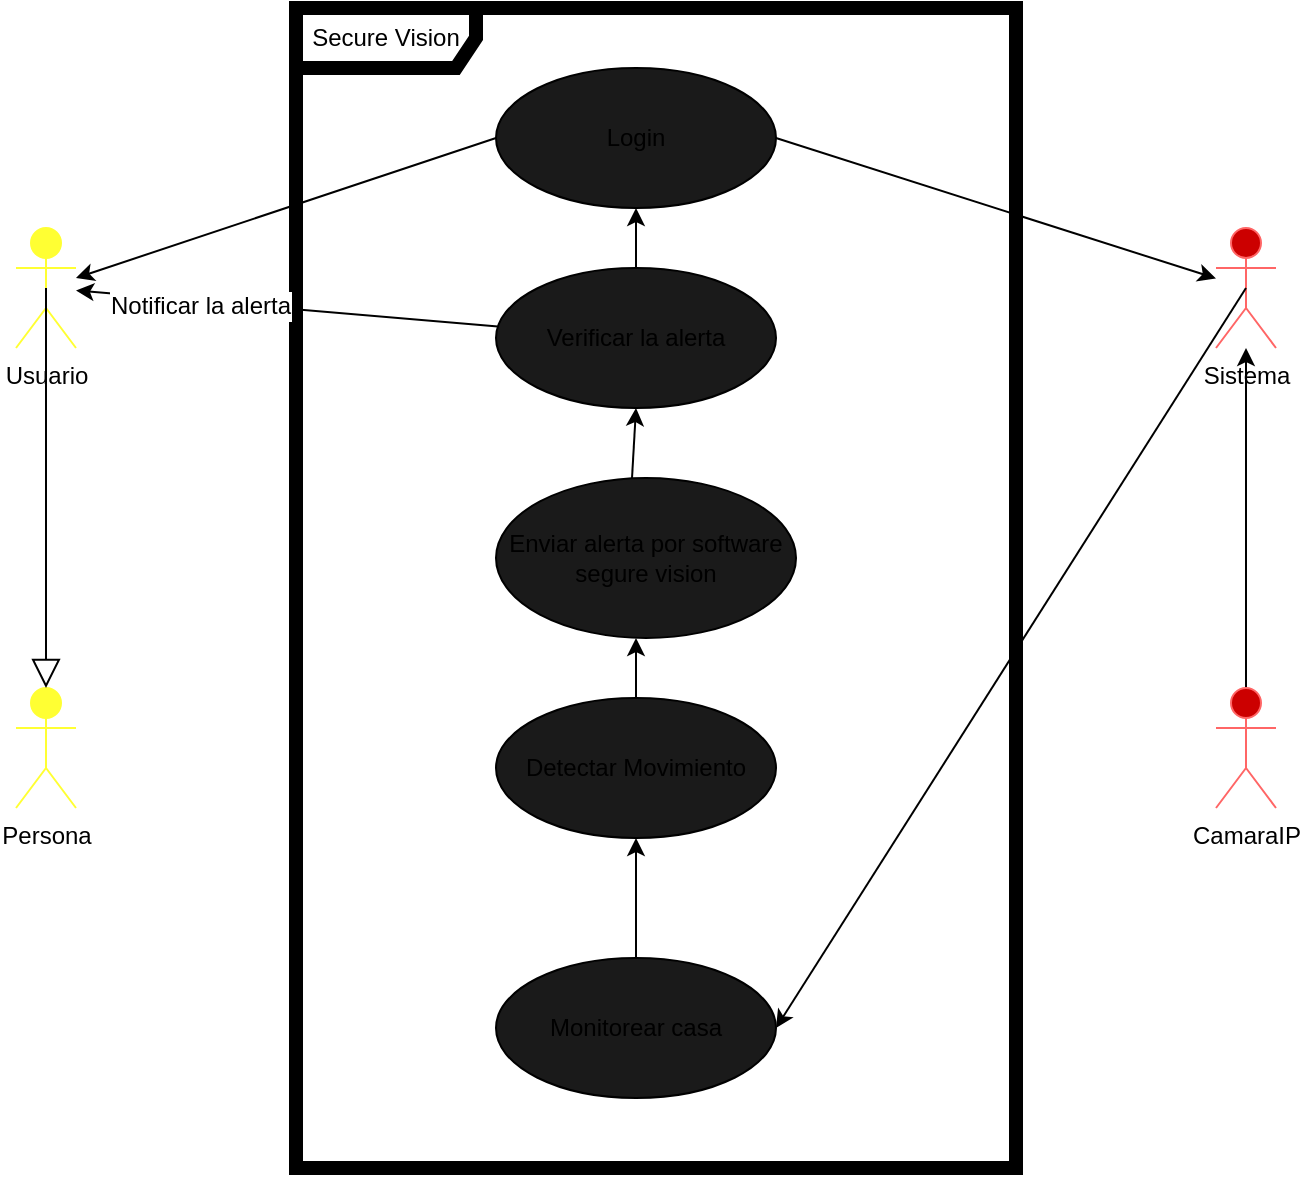 <mxfile>
    <diagram id="yv0bKo-BRD1-ed17-5a-" name="Página-1">
        <mxGraphModel dx="1016" dy="575" grid="1" gridSize="10" guides="1" tooltips="1" connect="1" arrows="1" fold="1" page="1" pageScale="1" pageWidth="827" pageHeight="1169" math="0" shadow="0">
            <root>
                <mxCell id="0"/>
                <mxCell id="1" parent="0"/>
                <mxCell id="20" value="Secure Vision" style="shape=umlFrame;whiteSpace=wrap;html=1;strokeWidth=7;width=90;height=30;" parent="1" vertex="1">
                    <mxGeometry x="239" y="30" width="360" height="580" as="geometry"/>
                </mxCell>
                <mxCell id="2" value="Persona" style="shape=umlActor;verticalLabelPosition=bottom;verticalAlign=top;html=1;fillColor=#FFFF33;strokeColor=#FFFF33;" parent="1" vertex="1">
                    <mxGeometry x="99" y="370" width="30" height="60" as="geometry"/>
                </mxCell>
                <mxCell id="10" value="Usuario" style="shape=umlActor;verticalLabelPosition=bottom;verticalAlign=top;html=1;fillColor=#FFFF33;strokeColor=#FFFF33;" parent="1" vertex="1">
                    <mxGeometry x="99" y="140" width="30" height="60" as="geometry"/>
                </mxCell>
                <mxCell id="13" value="Sistema" style="shape=umlActor;verticalLabelPosition=bottom;verticalAlign=top;html=1;fillColor=#CC0000;strokeColor=#FF6666;" parent="1" vertex="1">
                    <mxGeometry x="699" y="140" width="30" height="60" as="geometry"/>
                </mxCell>
                <mxCell id="53" style="edgeStyle=none;html=1;exitX=0.5;exitY=0;exitDx=0;exitDy=0;exitPerimeter=0;" edge="1" parent="1" source="15" target="13">
                    <mxGeometry relative="1" as="geometry"/>
                </mxCell>
                <mxCell id="15" value="CamaraIP&lt;br&gt;" style="shape=umlActor;verticalLabelPosition=bottom;verticalAlign=top;html=1;fillColor=#CC0000;strokeColor=#FF6666;" parent="1" vertex="1">
                    <mxGeometry x="699" y="370" width="30" height="60" as="geometry"/>
                </mxCell>
                <mxCell id="48" style="edgeStyle=none;html=1;exitX=0.453;exitY=0.013;exitDx=0;exitDy=0;fontFamily=Helvetica;fontSize=12;fontColor=default;endArrow=classic;endFill=1;exitPerimeter=0;entryX=0.5;entryY=1;entryDx=0;entryDy=0;" parent="1" source="16" target="40" edge="1">
                    <mxGeometry relative="1" as="geometry">
                        <mxPoint x="407" y="225" as="targetPoint"/>
                    </mxGeometry>
                </mxCell>
                <mxCell id="16" value="Enviar alerta por software segure vision" style="ellipse;whiteSpace=wrap;html=1;fillColor=#1A1A1A;" parent="1" vertex="1">
                    <mxGeometry x="339" y="265" width="150" height="80" as="geometry"/>
                </mxCell>
                <mxCell id="47" style="edgeStyle=none;html=1;exitX=0.5;exitY=0;exitDx=0;exitDy=0;fontFamily=Helvetica;fontSize=12;fontColor=default;endArrow=classic;endFill=1;" parent="1" source="17" edge="1">
                    <mxGeometry relative="1" as="geometry">
                        <mxPoint x="409" y="345" as="targetPoint"/>
                    </mxGeometry>
                </mxCell>
                <mxCell id="17" value="Detectar Movimiento" style="ellipse;whiteSpace=wrap;html=1;fillColor=#1A1A1A;" parent="1" vertex="1">
                    <mxGeometry x="339" y="375" width="140" height="70" as="geometry"/>
                </mxCell>
                <mxCell id="46" style="edgeStyle=none;html=1;exitX=0.5;exitY=0;exitDx=0;exitDy=0;entryX=0.5;entryY=1;entryDx=0;entryDy=0;fontFamily=Helvetica;fontSize=12;fontColor=default;endArrow=classic;endFill=1;" parent="1" source="19" target="17" edge="1">
                    <mxGeometry relative="1" as="geometry"/>
                </mxCell>
                <mxCell id="19" value="Monitorear casa" style="ellipse;whiteSpace=wrap;html=1;fillColor=#1A1A1A;" parent="1" vertex="1">
                    <mxGeometry x="339" y="505" width="140" height="70" as="geometry"/>
                </mxCell>
                <mxCell id="35" value="" style="endArrow=block;endFill=0;endSize=12;html=1;fontFamily=Helvetica;fontSize=12;fontColor=default;exitX=0.5;exitY=0.5;exitDx=0;exitDy=0;exitPerimeter=0;entryX=0.5;entryY=0;entryDx=0;entryDy=0;entryPerimeter=0;" parent="1" source="10" edge="1" target="2">
                    <mxGeometry width="160" relative="1" as="geometry">
                        <mxPoint x="119" y="510" as="sourcePoint"/>
                        <mxPoint x="122" y="376" as="targetPoint"/>
                    </mxGeometry>
                </mxCell>
                <mxCell id="52" style="edgeStyle=none;html=1;exitX=0.5;exitY=0;exitDx=0;exitDy=0;entryX=0.5;entryY=1;entryDx=0;entryDy=0;" edge="1" parent="1" source="40" target="49">
                    <mxGeometry relative="1" as="geometry"/>
                </mxCell>
                <mxCell id="40" value="Verificar la alerta" style="ellipse;whiteSpace=wrap;html=1;fillColor=#1A1A1A;" parent="1" vertex="1">
                    <mxGeometry x="339" y="160" width="140" height="70" as="geometry"/>
                </mxCell>
                <mxCell id="41" style="edgeStyle=none;html=1;fontFamily=Helvetica;fontSize=12;fontColor=default;endArrow=classic;endFill=1;" parent="1" source="40" target="10" edge="1">
                    <mxGeometry relative="1" as="geometry">
                        <mxPoint x="339" y="190.0" as="sourcePoint"/>
                        <mxPoint x="189" y="405" as="targetPoint"/>
                    </mxGeometry>
                </mxCell>
                <mxCell id="42" value="Notificar la alerta" style="edgeLabel;html=1;align=center;verticalAlign=middle;resizable=0;points=[];fontSize=12;fontFamily=Helvetica;fontColor=default;" parent="41" vertex="1" connectable="0">
                    <mxGeometry x="0.412" y="2" relative="1" as="geometry">
                        <mxPoint as="offset"/>
                    </mxGeometry>
                </mxCell>
                <mxCell id="12" style="edgeStyle=none;html=1;exitX=0.5;exitY=0.5;exitDx=0;exitDy=0;exitPerimeter=0;entryX=1;entryY=0.5;entryDx=0;entryDy=0;" parent="1" source="13" target="19" edge="1">
                    <mxGeometry relative="1" as="geometry"/>
                </mxCell>
                <mxCell id="50" style="edgeStyle=none;html=1;exitX=0;exitY=0.5;exitDx=0;exitDy=0;" edge="1" parent="1" source="49" target="10">
                    <mxGeometry relative="1" as="geometry"/>
                </mxCell>
                <mxCell id="51" style="edgeStyle=none;html=1;exitX=1;exitY=0.5;exitDx=0;exitDy=0;" edge="1" parent="1" source="49" target="13">
                    <mxGeometry relative="1" as="geometry">
                        <mxPoint x="649" y="180" as="targetPoint"/>
                    </mxGeometry>
                </mxCell>
                <mxCell id="49" value="Login" style="ellipse;whiteSpace=wrap;html=1;fillColor=#1A1A1A;" vertex="1" parent="1">
                    <mxGeometry x="339" y="60" width="140" height="70" as="geometry"/>
                </mxCell>
            </root>
        </mxGraphModel>
    </diagram>
</mxfile>